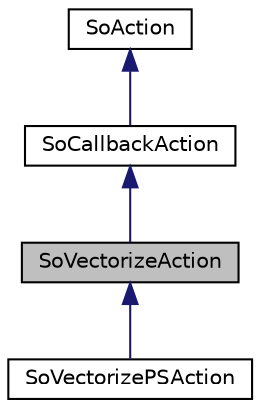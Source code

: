 digraph "SoVectorizeAction"
{
 // LATEX_PDF_SIZE
  edge [fontname="Helvetica",fontsize="10",labelfontname="Helvetica",labelfontsize="10"];
  node [fontname="Helvetica",fontsize="10",shape=record];
  Node1 [label="SoVectorizeAction",height=0.2,width=0.4,color="black", fillcolor="grey75", style="filled", fontcolor="black",tooltip="The SoVectorizeAction class is the base class for vectorizing Coin scene graphs."];
  Node2 -> Node1 [dir="back",color="midnightblue",fontsize="10",style="solid",fontname="Helvetica"];
  Node2 [label="SoCallbackAction",height=0.2,width=0.4,color="black", fillcolor="white", style="filled",URL="$classSoCallbackAction.html",tooltip="The SoCallbackAction class invokes callbacks at specific nodes."];
  Node3 -> Node2 [dir="back",color="midnightblue",fontsize="10",style="solid",fontname="Helvetica"];
  Node3 [label="SoAction",height=0.2,width=0.4,color="black", fillcolor="white", style="filled",URL="$classSoAction.html",tooltip="The SoAction class is the base class for all traversal actions."];
  Node1 -> Node4 [dir="back",color="midnightblue",fontsize="10",style="solid",fontname="Helvetica"];
  Node4 [label="SoVectorizePSAction",height=0.2,width=0.4,color="black", fillcolor="white", style="filled",URL="$classSoVectorizePSAction.html",tooltip="The SoVectorizePSAction class is used for rendering to a PostScript file."];
}
